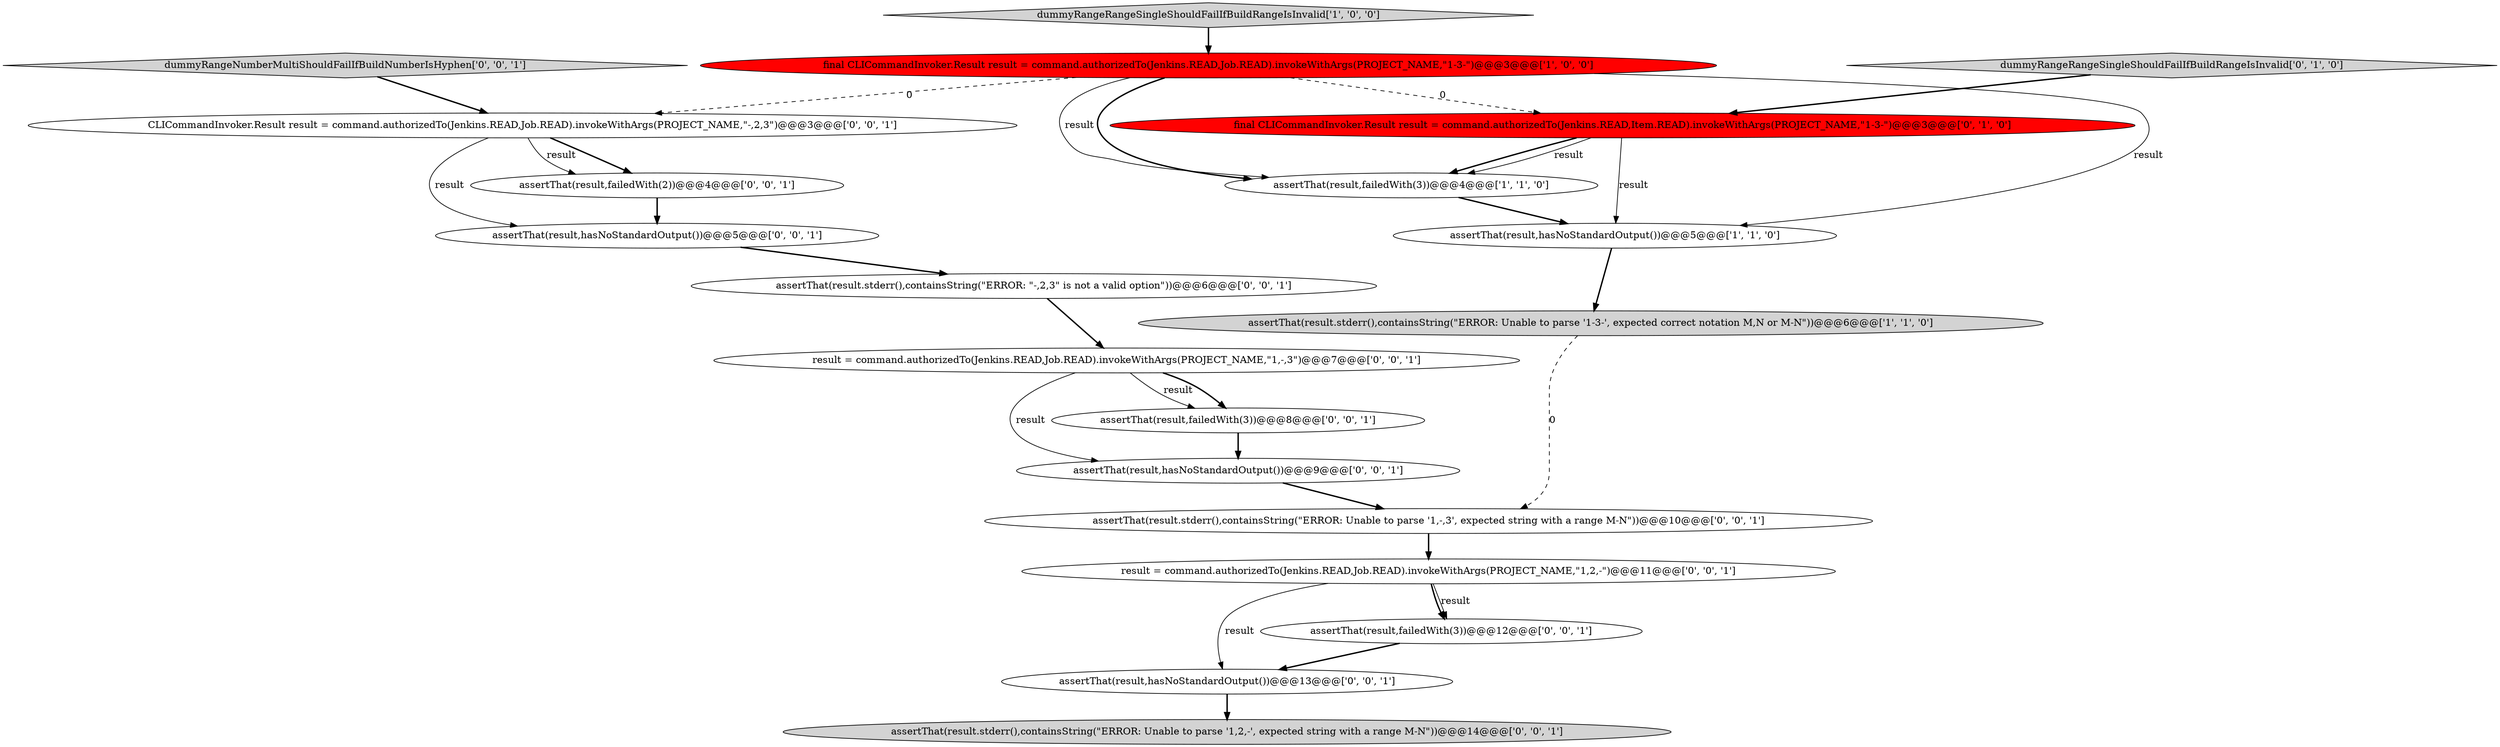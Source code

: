 digraph {
18 [style = filled, label = "dummyRangeNumberMultiShouldFailIfBuildNumberIsHyphen['0', '0', '1']", fillcolor = lightgray, shape = diamond image = "AAA0AAABBB3BBB"];
9 [style = filled, label = "assertThat(result,hasNoStandardOutput())@@@9@@@['0', '0', '1']", fillcolor = white, shape = ellipse image = "AAA0AAABBB3BBB"];
14 [style = filled, label = "assertThat(result,hasNoStandardOutput())@@@5@@@['0', '0', '1']", fillcolor = white, shape = ellipse image = "AAA0AAABBB3BBB"];
0 [style = filled, label = "final CLICommandInvoker.Result result = command.authorizedTo(Jenkins.READ,Job.READ).invokeWithArgs(PROJECT_NAME,\"1-3-\")@@@3@@@['1', '0', '0']", fillcolor = red, shape = ellipse image = "AAA1AAABBB1BBB"];
2 [style = filled, label = "dummyRangeRangeSingleShouldFailIfBuildRangeIsInvalid['1', '0', '0']", fillcolor = lightgray, shape = diamond image = "AAA0AAABBB1BBB"];
5 [style = filled, label = "final CLICommandInvoker.Result result = command.authorizedTo(Jenkins.READ,Item.READ).invokeWithArgs(PROJECT_NAME,\"1-3-\")@@@3@@@['0', '1', '0']", fillcolor = red, shape = ellipse image = "AAA1AAABBB2BBB"];
1 [style = filled, label = "assertThat(result,hasNoStandardOutput())@@@5@@@['1', '1', '0']", fillcolor = white, shape = ellipse image = "AAA0AAABBB1BBB"];
6 [style = filled, label = "dummyRangeRangeSingleShouldFailIfBuildRangeIsInvalid['0', '1', '0']", fillcolor = lightgray, shape = diamond image = "AAA0AAABBB2BBB"];
8 [style = filled, label = "assertThat(result.stderr(),containsString(\"ERROR: Unable to parse '1,2,-', expected string with a range M-N\"))@@@14@@@['0', '0', '1']", fillcolor = lightgray, shape = ellipse image = "AAA0AAABBB3BBB"];
15 [style = filled, label = "result = command.authorizedTo(Jenkins.READ,Job.READ).invokeWithArgs(PROJECT_NAME,\"1,-,3\")@@@7@@@['0', '0', '1']", fillcolor = white, shape = ellipse image = "AAA0AAABBB3BBB"];
16 [style = filled, label = "assertThat(result.stderr(),containsString(\"ERROR: \"-,2,3\" is not a valid option\"))@@@6@@@['0', '0', '1']", fillcolor = white, shape = ellipse image = "AAA0AAABBB3BBB"];
4 [style = filled, label = "assertThat(result.stderr(),containsString(\"ERROR: Unable to parse '1-3-', expected correct notation M,N or M-N\"))@@@6@@@['1', '1', '0']", fillcolor = lightgray, shape = ellipse image = "AAA0AAABBB1BBB"];
3 [style = filled, label = "assertThat(result,failedWith(3))@@@4@@@['1', '1', '0']", fillcolor = white, shape = ellipse image = "AAA0AAABBB1BBB"];
17 [style = filled, label = "assertThat(result,hasNoStandardOutput())@@@13@@@['0', '0', '1']", fillcolor = white, shape = ellipse image = "AAA0AAABBB3BBB"];
12 [style = filled, label = "CLICommandInvoker.Result result = command.authorizedTo(Jenkins.READ,Job.READ).invokeWithArgs(PROJECT_NAME,\"-,2,3\")@@@3@@@['0', '0', '1']", fillcolor = white, shape = ellipse image = "AAA0AAABBB3BBB"];
19 [style = filled, label = "assertThat(result.stderr(),containsString(\"ERROR: Unable to parse '1,-,3', expected string with a range M-N\"))@@@10@@@['0', '0', '1']", fillcolor = white, shape = ellipse image = "AAA0AAABBB3BBB"];
11 [style = filled, label = "assertThat(result,failedWith(3))@@@8@@@['0', '0', '1']", fillcolor = white, shape = ellipse image = "AAA0AAABBB3BBB"];
7 [style = filled, label = "assertThat(result,failedWith(3))@@@12@@@['0', '0', '1']", fillcolor = white, shape = ellipse image = "AAA0AAABBB3BBB"];
13 [style = filled, label = "assertThat(result,failedWith(2))@@@4@@@['0', '0', '1']", fillcolor = white, shape = ellipse image = "AAA0AAABBB3BBB"];
10 [style = filled, label = "result = command.authorizedTo(Jenkins.READ,Job.READ).invokeWithArgs(PROJECT_NAME,\"1,2,-\")@@@11@@@['0', '0', '1']", fillcolor = white, shape = ellipse image = "AAA0AAABBB3BBB"];
0->3 [style = bold, label=""];
5->3 [style = bold, label=""];
14->16 [style = bold, label=""];
16->15 [style = bold, label=""];
17->8 [style = bold, label=""];
1->4 [style = bold, label=""];
7->17 [style = bold, label=""];
3->1 [style = bold, label=""];
10->17 [style = solid, label="result"];
0->5 [style = dashed, label="0"];
18->12 [style = bold, label=""];
19->10 [style = bold, label=""];
0->12 [style = dashed, label="0"];
15->11 [style = solid, label="result"];
11->9 [style = bold, label=""];
10->7 [style = solid, label="result"];
10->7 [style = bold, label=""];
0->1 [style = solid, label="result"];
15->9 [style = solid, label="result"];
12->13 [style = bold, label=""];
5->3 [style = solid, label="result"];
6->5 [style = bold, label=""];
2->0 [style = bold, label=""];
15->11 [style = bold, label=""];
12->13 [style = solid, label="result"];
12->14 [style = solid, label="result"];
0->3 [style = solid, label="result"];
5->1 [style = solid, label="result"];
9->19 [style = bold, label=""];
4->19 [style = dashed, label="0"];
13->14 [style = bold, label=""];
}
